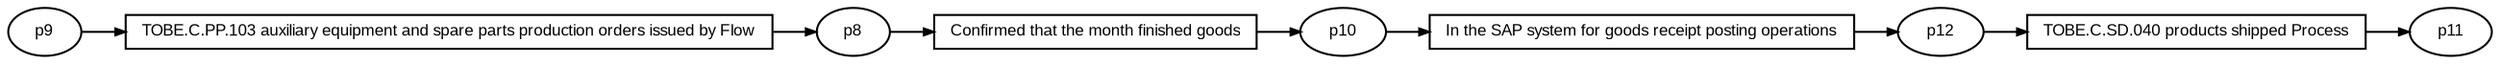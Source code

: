 digraph G {ranksep=".3"; fontsize="8"; remincross=true; margin="0.0,0.0"; fontname="Arial";rankdir="LR"; 
edge [arrowsize="0.5"];
node [height=".2",width=".2",fontname="Arial",fontsize="8"];
t0 [shape="box",label="TOBE.C.SD.040 products shipped Process"];
t1 [shape="box",label="In the SAP system for goods receipt posting operations"];
t2 [shape="box",label="TOBE.C.PP.103 auxiliary equipment and spare parts production orders issued by Flow"];
t3 [shape="box",label="Confirmed that the month finished goods"];
p0 [shape="oval",label="p8"];
p1 [shape="oval",label="p9"];
p2 [shape="oval",label="p10"];
p3 [shape="oval",label="p11"];
p4 [shape="oval",label="p12"];
p2 -> t1[label=""];
t3 -> p2[label=""];
t2 -> p0[label=""];
t0 -> p3[label=""];
p0 -> t3[label=""];
t1 -> p4[label=""];
p1 -> t2[label=""];
p4 -> t0[label=""];
}
